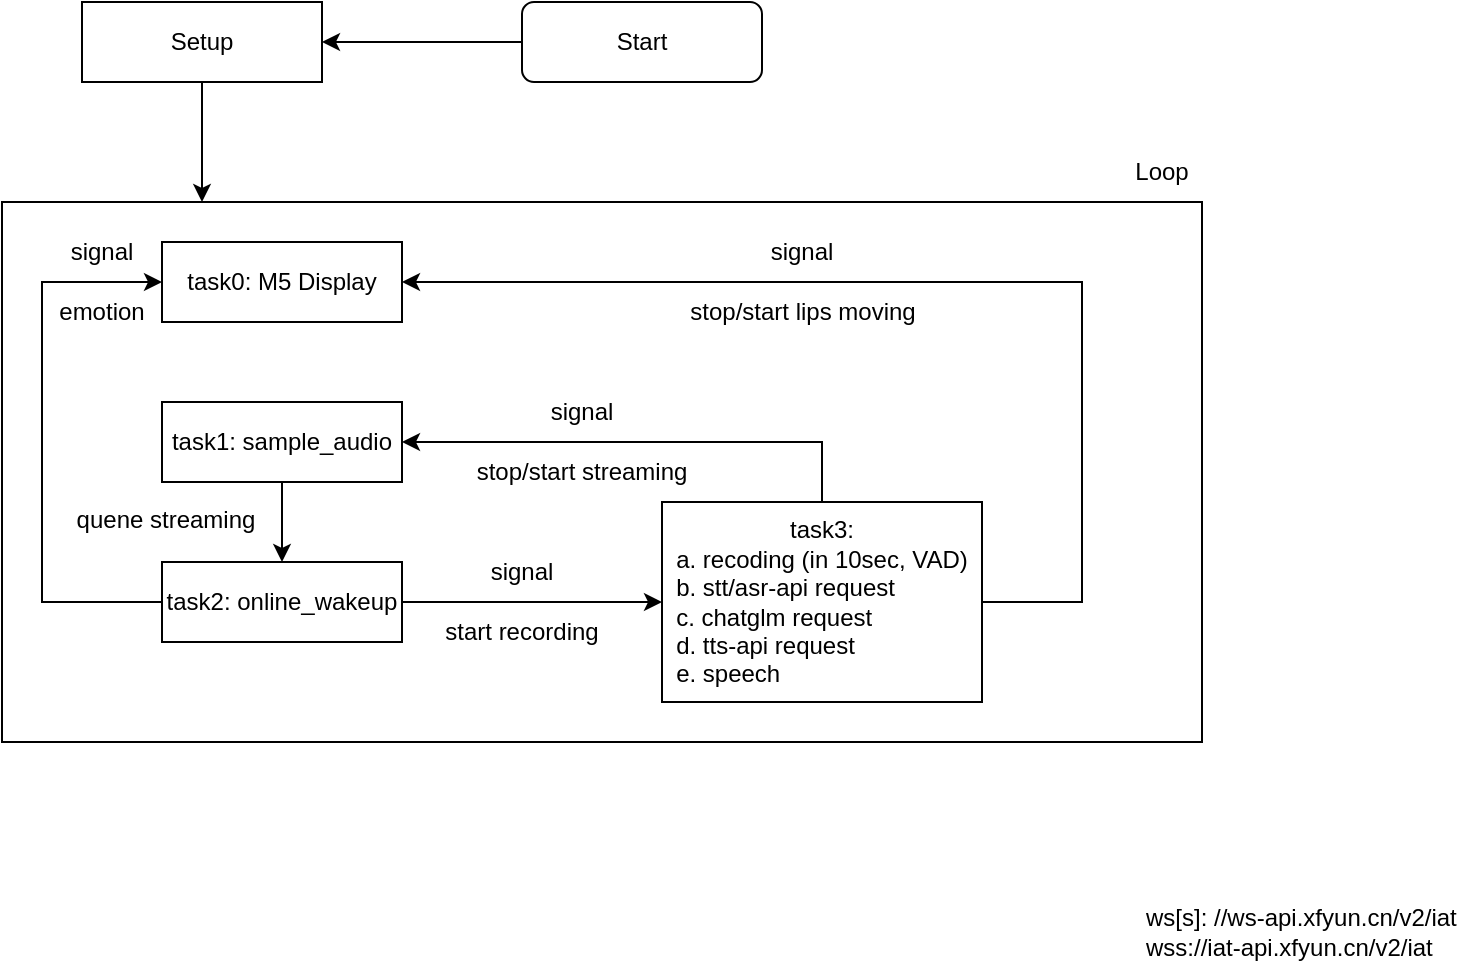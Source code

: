 <mxfile version="21.7.5" type="github">
  <diagram name="第 1 页" id="-HFddUl7ccUKl9zY_WIh">
    <mxGraphModel dx="1195" dy="632" grid="1" gridSize="10" guides="1" tooltips="1" connect="1" arrows="1" fold="1" page="1" pageScale="1" pageWidth="827" pageHeight="583" math="0" shadow="0">
      <root>
        <mxCell id="0" />
        <mxCell id="1" parent="0" />
        <mxCell id="QQmnpwuGZigfUQ-nr-9u-25" value="" style="rounded=0;whiteSpace=wrap;html=1;" vertex="1" parent="1">
          <mxGeometry x="80" y="180" width="600" height="270" as="geometry" />
        </mxCell>
        <mxCell id="QQmnpwuGZigfUQ-nr-9u-1" value="task1: sample_audio" style="rounded=0;whiteSpace=wrap;html=1;" vertex="1" parent="1">
          <mxGeometry x="160" y="280" width="120" height="40" as="geometry" />
        </mxCell>
        <mxCell id="QQmnpwuGZigfUQ-nr-9u-2" value="Start" style="rounded=1;whiteSpace=wrap;html=1;" vertex="1" parent="1">
          <mxGeometry x="340" y="80" width="120" height="40" as="geometry" />
        </mxCell>
        <mxCell id="QQmnpwuGZigfUQ-nr-9u-3" value="task2: online_wakeup" style="rounded=0;whiteSpace=wrap;html=1;" vertex="1" parent="1">
          <mxGeometry x="160" y="360" width="120" height="40" as="geometry" />
        </mxCell>
        <mxCell id="QQmnpwuGZigfUQ-nr-9u-4" value="task3:&lt;br&gt;&lt;div style=&quot;text-align: left;&quot;&gt;&lt;span style=&quot;background-color: initial;&quot;&gt;a. recoding&amp;nbsp;&lt;/span&gt;&lt;span style=&quot;background-color: initial;&quot;&gt;(in 10sec, VAD)&lt;/span&gt;&lt;/div&gt;&lt;div style=&quot;text-align: left;&quot;&gt;&lt;span style=&quot;background-color: initial;&quot;&gt;b.&amp;nbsp;&lt;/span&gt;&lt;span style=&quot;background-color: initial;&quot;&gt;stt/asr-api request&lt;/span&gt;&lt;/div&gt;&lt;div style=&quot;text-align: left;&quot;&gt;c. chatglm request&lt;/div&gt;&lt;div style=&quot;text-align: left;&quot;&gt;&lt;span style=&quot;background-color: initial;&quot;&gt;d. tts-api request&lt;/span&gt;&lt;br&gt;&lt;/div&gt;&lt;div style=&quot;text-align: left;&quot;&gt;e. speech&lt;/div&gt;" style="rounded=0;whiteSpace=wrap;html=1;" vertex="1" parent="1">
          <mxGeometry x="410" y="330" width="160" height="100" as="geometry" />
        </mxCell>
        <mxCell id="QQmnpwuGZigfUQ-nr-9u-6" value="signal" style="text;strokeColor=none;align=center;fillColor=none;html=1;verticalAlign=middle;whiteSpace=wrap;rounded=0;" vertex="1" parent="1">
          <mxGeometry x="310" y="350" width="60" height="30" as="geometry" />
        </mxCell>
        <mxCell id="QQmnpwuGZigfUQ-nr-9u-10" value="&lt;div style=&quot;&quot;&gt;&lt;span style=&quot;background-color: initial;&quot;&gt;ws[s]: //ws-api.xfyun.cn/v2/iat&lt;/span&gt;&lt;/div&gt;&lt;div style=&quot;&quot;&gt;&lt;span style=&quot;background-color: initial;&quot;&gt;wss://iat-api.xfyun.cn/v2/iat&lt;/span&gt;&lt;/div&gt;" style="text;strokeColor=none;align=left;fillColor=none;html=1;verticalAlign=middle;whiteSpace=wrap;rounded=0;" vertex="1" parent="1">
          <mxGeometry x="650" y="530" width="170" height="30" as="geometry" />
        </mxCell>
        <mxCell id="QQmnpwuGZigfUQ-nr-9u-11" value="" style="endArrow=classic;html=1;rounded=0;entryX=1;entryY=0.5;entryDx=0;entryDy=0;exitX=0.5;exitY=0;exitDx=0;exitDy=0;" edge="1" parent="1" source="QQmnpwuGZigfUQ-nr-9u-4" target="QQmnpwuGZigfUQ-nr-9u-1">
          <mxGeometry width="50" height="50" relative="1" as="geometry">
            <mxPoint x="420" y="360" as="sourcePoint" />
            <mxPoint x="420" y="300" as="targetPoint" />
            <Array as="points">
              <mxPoint x="490" y="300" />
            </Array>
          </mxGeometry>
        </mxCell>
        <mxCell id="QQmnpwuGZigfUQ-nr-9u-12" value="" style="endArrow=classic;html=1;rounded=0;exitX=0.5;exitY=1;exitDx=0;exitDy=0;" edge="1" parent="1" source="QQmnpwuGZigfUQ-nr-9u-1" target="QQmnpwuGZigfUQ-nr-9u-3">
          <mxGeometry width="50" height="50" relative="1" as="geometry">
            <mxPoint x="390" y="460" as="sourcePoint" />
            <mxPoint x="440" y="410" as="targetPoint" />
          </mxGeometry>
        </mxCell>
        <mxCell id="QQmnpwuGZigfUQ-nr-9u-13" value="quene streaming" style="text;strokeColor=none;align=center;fillColor=none;html=1;verticalAlign=middle;whiteSpace=wrap;rounded=0;" vertex="1" parent="1">
          <mxGeometry x="102" y="324" width="120" height="30" as="geometry" />
        </mxCell>
        <mxCell id="QQmnpwuGZigfUQ-nr-9u-14" value="start recording" style="text;strokeColor=none;align=center;fillColor=none;html=1;verticalAlign=middle;whiteSpace=wrap;rounded=0;" vertex="1" parent="1">
          <mxGeometry x="280" y="380" width="120" height="30" as="geometry" />
        </mxCell>
        <mxCell id="QQmnpwuGZigfUQ-nr-9u-15" value="signal" style="text;strokeColor=none;align=center;fillColor=none;html=1;verticalAlign=middle;whiteSpace=wrap;rounded=0;" vertex="1" parent="1">
          <mxGeometry x="340" y="270" width="60" height="30" as="geometry" />
        </mxCell>
        <mxCell id="QQmnpwuGZigfUQ-nr-9u-17" value="stop/start streaming" style="text;strokeColor=none;align=center;fillColor=none;html=1;verticalAlign=middle;whiteSpace=wrap;rounded=0;" vertex="1" parent="1">
          <mxGeometry x="310" y="300" width="120" height="30" as="geometry" />
        </mxCell>
        <mxCell id="QQmnpwuGZigfUQ-nr-9u-19" value="" style="endArrow=classic;html=1;rounded=0;entryX=0;entryY=0.5;entryDx=0;entryDy=0;" edge="1" parent="1" target="QQmnpwuGZigfUQ-nr-9u-4">
          <mxGeometry width="50" height="50" relative="1" as="geometry">
            <mxPoint x="280" y="380" as="sourcePoint" />
            <mxPoint x="330" y="330" as="targetPoint" />
          </mxGeometry>
        </mxCell>
        <mxCell id="QQmnpwuGZigfUQ-nr-9u-22" value="task0: M5 Display" style="rounded=0;whiteSpace=wrap;html=1;" vertex="1" parent="1">
          <mxGeometry x="160" y="200" width="120" height="40" as="geometry" />
        </mxCell>
        <mxCell id="QQmnpwuGZigfUQ-nr-9u-27" style="edgeStyle=orthogonalEdgeStyle;rounded=0;orthogonalLoop=1;jettySize=auto;html=1;" edge="1" parent="1" source="QQmnpwuGZigfUQ-nr-9u-23">
          <mxGeometry relative="1" as="geometry">
            <mxPoint x="180" y="180" as="targetPoint" />
          </mxGeometry>
        </mxCell>
        <mxCell id="QQmnpwuGZigfUQ-nr-9u-23" value="Setup" style="rounded=0;whiteSpace=wrap;html=1;" vertex="1" parent="1">
          <mxGeometry x="120" y="80" width="120" height="40" as="geometry" />
        </mxCell>
        <mxCell id="QQmnpwuGZigfUQ-nr-9u-24" value="" style="endArrow=classic;html=1;rounded=0;exitX=0;exitY=0.5;exitDx=0;exitDy=0;entryX=1;entryY=0.5;entryDx=0;entryDy=0;" edge="1" parent="1" source="QQmnpwuGZigfUQ-nr-9u-2" target="QQmnpwuGZigfUQ-nr-9u-23">
          <mxGeometry width="50" height="50" relative="1" as="geometry">
            <mxPoint x="370" y="240" as="sourcePoint" />
            <mxPoint x="420" y="190" as="targetPoint" />
          </mxGeometry>
        </mxCell>
        <mxCell id="QQmnpwuGZigfUQ-nr-9u-28" value="" style="endArrow=classic;html=1;rounded=0;exitX=0;exitY=0.5;exitDx=0;exitDy=0;entryX=0;entryY=0.5;entryDx=0;entryDy=0;" edge="1" parent="1" source="QQmnpwuGZigfUQ-nr-9u-3" target="QQmnpwuGZigfUQ-nr-9u-22">
          <mxGeometry width="50" height="50" relative="1" as="geometry">
            <mxPoint x="360" y="300" as="sourcePoint" />
            <mxPoint x="410" y="250" as="targetPoint" />
            <Array as="points">
              <mxPoint x="100" y="380" />
              <mxPoint x="100" y="220" />
            </Array>
          </mxGeometry>
        </mxCell>
        <mxCell id="QQmnpwuGZigfUQ-nr-9u-29" value="signal" style="text;strokeColor=none;align=center;fillColor=none;html=1;verticalAlign=middle;whiteSpace=wrap;rounded=0;" vertex="1" parent="1">
          <mxGeometry x="100" y="190" width="60" height="30" as="geometry" />
        </mxCell>
        <mxCell id="QQmnpwuGZigfUQ-nr-9u-30" value="" style="endArrow=classic;html=1;rounded=0;entryX=1;entryY=0.5;entryDx=0;entryDy=0;" edge="1" parent="1" target="QQmnpwuGZigfUQ-nr-9u-22">
          <mxGeometry width="50" height="50" relative="1" as="geometry">
            <mxPoint x="570" y="380" as="sourcePoint" />
            <mxPoint x="620" y="330" as="targetPoint" />
            <Array as="points">
              <mxPoint x="620" y="380" />
              <mxPoint x="620" y="220" />
            </Array>
          </mxGeometry>
        </mxCell>
        <mxCell id="QQmnpwuGZigfUQ-nr-9u-31" value="signal" style="text;strokeColor=none;align=center;fillColor=none;html=1;verticalAlign=middle;whiteSpace=wrap;rounded=0;" vertex="1" parent="1">
          <mxGeometry x="450" y="190" width="60" height="30" as="geometry" />
        </mxCell>
        <mxCell id="QQmnpwuGZigfUQ-nr-9u-32" value="stop/start lips moving" style="text;strokeColor=none;align=center;fillColor=none;html=1;verticalAlign=middle;whiteSpace=wrap;rounded=0;" vertex="1" parent="1">
          <mxGeometry x="417.5" y="220" width="125" height="30" as="geometry" />
        </mxCell>
        <mxCell id="QQmnpwuGZigfUQ-nr-9u-33" value="emotion" style="text;strokeColor=none;align=center;fillColor=none;html=1;verticalAlign=middle;whiteSpace=wrap;rounded=0;" vertex="1" parent="1">
          <mxGeometry x="95" y="220" width="70" height="30" as="geometry" />
        </mxCell>
        <mxCell id="QQmnpwuGZigfUQ-nr-9u-34" value="Loop" style="text;strokeColor=none;align=center;fillColor=none;html=1;verticalAlign=middle;whiteSpace=wrap;rounded=0;" vertex="1" parent="1">
          <mxGeometry x="640" y="150" width="40" height="30" as="geometry" />
        </mxCell>
      </root>
    </mxGraphModel>
  </diagram>
</mxfile>
